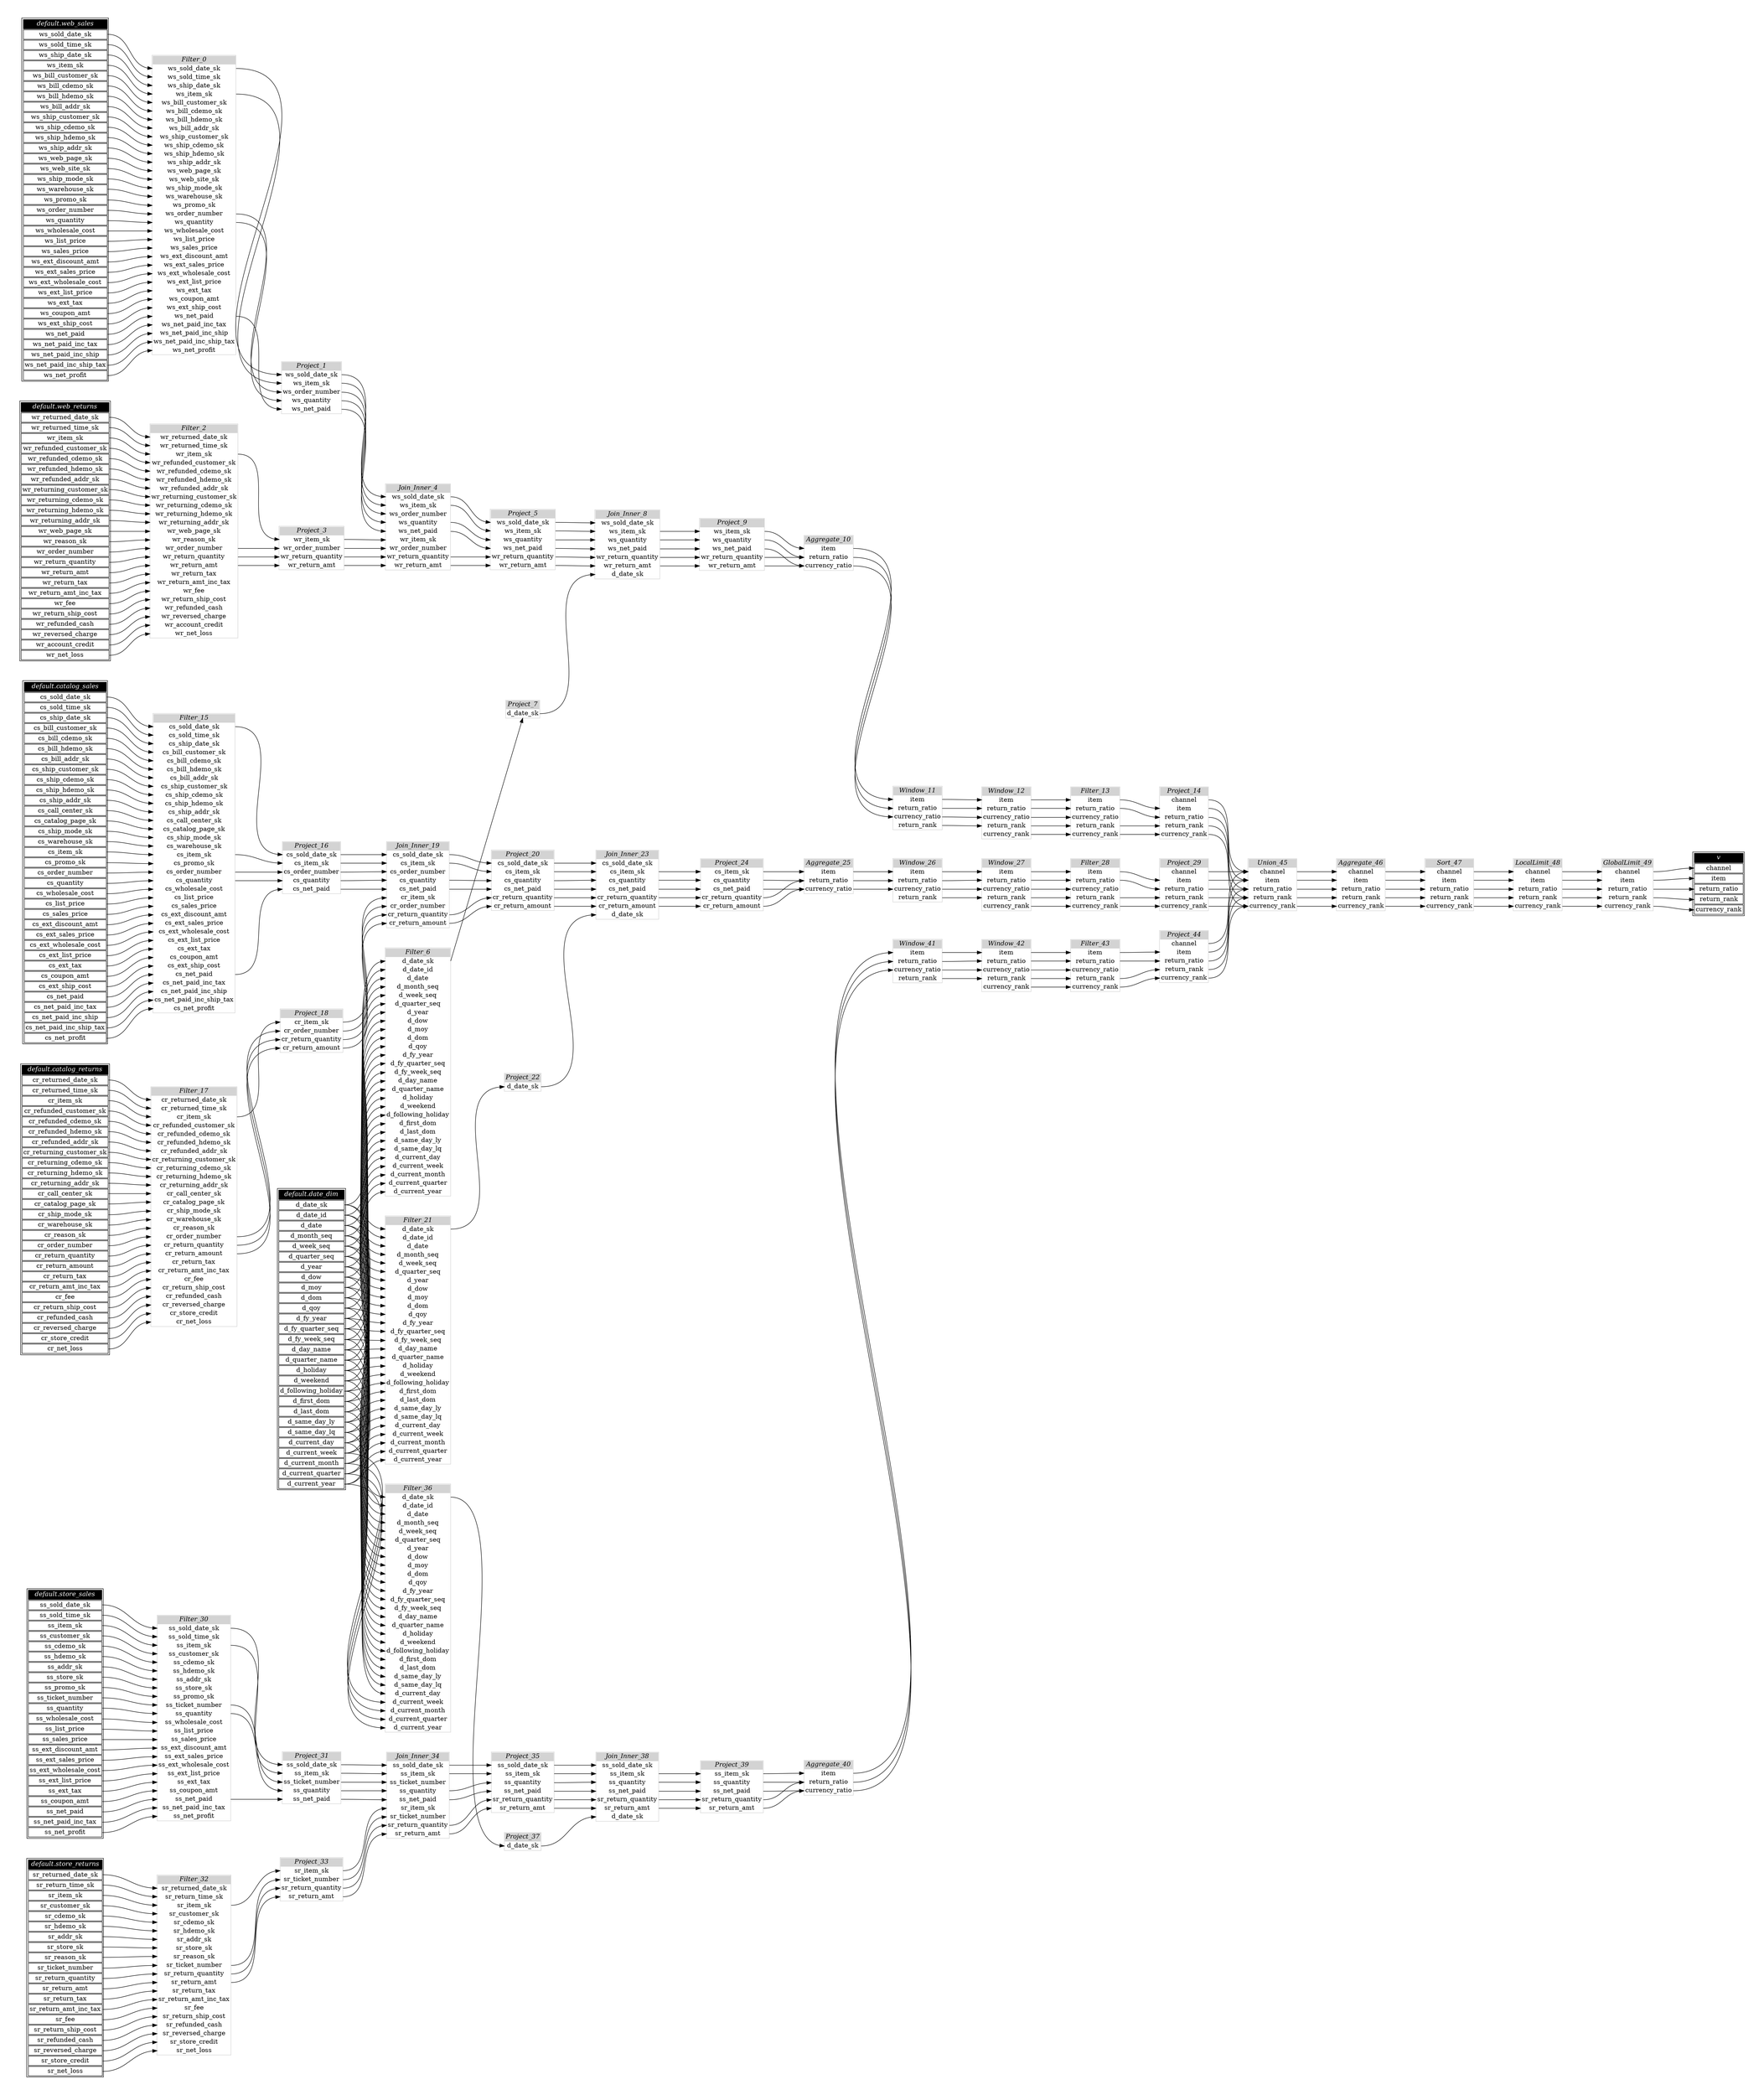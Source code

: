 // Automatically generated by TPCDSFlowTestSuite


digraph {
  graph [pad="0.5" nodesep="0.5" ranksep="1" fontname="Helvetica" rankdir=LR];
  node [shape=plaintext]

  
"Aggregate_10" [label=<
<table color="lightgray" border="1" cellborder="0" cellspacing="0">
  <tr><td bgcolor="lightgray" port="nodeName"><i>Aggregate_10</i></td></tr>
  <tr><td port="0">item</td></tr>
<tr><td port="1">return_ratio</td></tr>
<tr><td port="2">currency_ratio</td></tr>
</table>>];
     

"Aggregate_25" [label=<
<table color="lightgray" border="1" cellborder="0" cellspacing="0">
  <tr><td bgcolor="lightgray" port="nodeName"><i>Aggregate_25</i></td></tr>
  <tr><td port="0">item</td></tr>
<tr><td port="1">return_ratio</td></tr>
<tr><td port="2">currency_ratio</td></tr>
</table>>];
     

"Aggregate_40" [label=<
<table color="lightgray" border="1" cellborder="0" cellspacing="0">
  <tr><td bgcolor="lightgray" port="nodeName"><i>Aggregate_40</i></td></tr>
  <tr><td port="0">item</td></tr>
<tr><td port="1">return_ratio</td></tr>
<tr><td port="2">currency_ratio</td></tr>
</table>>];
     

"Aggregate_46" [label=<
<table color="lightgray" border="1" cellborder="0" cellspacing="0">
  <tr><td bgcolor="lightgray" port="nodeName"><i>Aggregate_46</i></td></tr>
  <tr><td port="0">channel</td></tr>
<tr><td port="1">item</td></tr>
<tr><td port="2">return_ratio</td></tr>
<tr><td port="3">return_rank</td></tr>
<tr><td port="4">currency_rank</td></tr>
</table>>];
     

"Filter_0" [label=<
<table color="lightgray" border="1" cellborder="0" cellspacing="0">
  <tr><td bgcolor="lightgray" port="nodeName"><i>Filter_0</i></td></tr>
  <tr><td port="0">ws_sold_date_sk</td></tr>
<tr><td port="1">ws_sold_time_sk</td></tr>
<tr><td port="2">ws_ship_date_sk</td></tr>
<tr><td port="3">ws_item_sk</td></tr>
<tr><td port="4">ws_bill_customer_sk</td></tr>
<tr><td port="5">ws_bill_cdemo_sk</td></tr>
<tr><td port="6">ws_bill_hdemo_sk</td></tr>
<tr><td port="7">ws_bill_addr_sk</td></tr>
<tr><td port="8">ws_ship_customer_sk</td></tr>
<tr><td port="9">ws_ship_cdemo_sk</td></tr>
<tr><td port="10">ws_ship_hdemo_sk</td></tr>
<tr><td port="11">ws_ship_addr_sk</td></tr>
<tr><td port="12">ws_web_page_sk</td></tr>
<tr><td port="13">ws_web_site_sk</td></tr>
<tr><td port="14">ws_ship_mode_sk</td></tr>
<tr><td port="15">ws_warehouse_sk</td></tr>
<tr><td port="16">ws_promo_sk</td></tr>
<tr><td port="17">ws_order_number</td></tr>
<tr><td port="18">ws_quantity</td></tr>
<tr><td port="19">ws_wholesale_cost</td></tr>
<tr><td port="20">ws_list_price</td></tr>
<tr><td port="21">ws_sales_price</td></tr>
<tr><td port="22">ws_ext_discount_amt</td></tr>
<tr><td port="23">ws_ext_sales_price</td></tr>
<tr><td port="24">ws_ext_wholesale_cost</td></tr>
<tr><td port="25">ws_ext_list_price</td></tr>
<tr><td port="26">ws_ext_tax</td></tr>
<tr><td port="27">ws_coupon_amt</td></tr>
<tr><td port="28">ws_ext_ship_cost</td></tr>
<tr><td port="29">ws_net_paid</td></tr>
<tr><td port="30">ws_net_paid_inc_tax</td></tr>
<tr><td port="31">ws_net_paid_inc_ship</td></tr>
<tr><td port="32">ws_net_paid_inc_ship_tax</td></tr>
<tr><td port="33">ws_net_profit</td></tr>
</table>>];
     

"Filter_13" [label=<
<table color="lightgray" border="1" cellborder="0" cellspacing="0">
  <tr><td bgcolor="lightgray" port="nodeName"><i>Filter_13</i></td></tr>
  <tr><td port="0">item</td></tr>
<tr><td port="1">return_ratio</td></tr>
<tr><td port="2">currency_ratio</td></tr>
<tr><td port="3">return_rank</td></tr>
<tr><td port="4">currency_rank</td></tr>
</table>>];
     

"Filter_15" [label=<
<table color="lightgray" border="1" cellborder="0" cellspacing="0">
  <tr><td bgcolor="lightgray" port="nodeName"><i>Filter_15</i></td></tr>
  <tr><td port="0">cs_sold_date_sk</td></tr>
<tr><td port="1">cs_sold_time_sk</td></tr>
<tr><td port="2">cs_ship_date_sk</td></tr>
<tr><td port="3">cs_bill_customer_sk</td></tr>
<tr><td port="4">cs_bill_cdemo_sk</td></tr>
<tr><td port="5">cs_bill_hdemo_sk</td></tr>
<tr><td port="6">cs_bill_addr_sk</td></tr>
<tr><td port="7">cs_ship_customer_sk</td></tr>
<tr><td port="8">cs_ship_cdemo_sk</td></tr>
<tr><td port="9">cs_ship_hdemo_sk</td></tr>
<tr><td port="10">cs_ship_addr_sk</td></tr>
<tr><td port="11">cs_call_center_sk</td></tr>
<tr><td port="12">cs_catalog_page_sk</td></tr>
<tr><td port="13">cs_ship_mode_sk</td></tr>
<tr><td port="14">cs_warehouse_sk</td></tr>
<tr><td port="15">cs_item_sk</td></tr>
<tr><td port="16">cs_promo_sk</td></tr>
<tr><td port="17">cs_order_number</td></tr>
<tr><td port="18">cs_quantity</td></tr>
<tr><td port="19">cs_wholesale_cost</td></tr>
<tr><td port="20">cs_list_price</td></tr>
<tr><td port="21">cs_sales_price</td></tr>
<tr><td port="22">cs_ext_discount_amt</td></tr>
<tr><td port="23">cs_ext_sales_price</td></tr>
<tr><td port="24">cs_ext_wholesale_cost</td></tr>
<tr><td port="25">cs_ext_list_price</td></tr>
<tr><td port="26">cs_ext_tax</td></tr>
<tr><td port="27">cs_coupon_amt</td></tr>
<tr><td port="28">cs_ext_ship_cost</td></tr>
<tr><td port="29">cs_net_paid</td></tr>
<tr><td port="30">cs_net_paid_inc_tax</td></tr>
<tr><td port="31">cs_net_paid_inc_ship</td></tr>
<tr><td port="32">cs_net_paid_inc_ship_tax</td></tr>
<tr><td port="33">cs_net_profit</td></tr>
</table>>];
     

"Filter_17" [label=<
<table color="lightgray" border="1" cellborder="0" cellspacing="0">
  <tr><td bgcolor="lightgray" port="nodeName"><i>Filter_17</i></td></tr>
  <tr><td port="0">cr_returned_date_sk</td></tr>
<tr><td port="1">cr_returned_time_sk</td></tr>
<tr><td port="2">cr_item_sk</td></tr>
<tr><td port="3">cr_refunded_customer_sk</td></tr>
<tr><td port="4">cr_refunded_cdemo_sk</td></tr>
<tr><td port="5">cr_refunded_hdemo_sk</td></tr>
<tr><td port="6">cr_refunded_addr_sk</td></tr>
<tr><td port="7">cr_returning_customer_sk</td></tr>
<tr><td port="8">cr_returning_cdemo_sk</td></tr>
<tr><td port="9">cr_returning_hdemo_sk</td></tr>
<tr><td port="10">cr_returning_addr_sk</td></tr>
<tr><td port="11">cr_call_center_sk</td></tr>
<tr><td port="12">cr_catalog_page_sk</td></tr>
<tr><td port="13">cr_ship_mode_sk</td></tr>
<tr><td port="14">cr_warehouse_sk</td></tr>
<tr><td port="15">cr_reason_sk</td></tr>
<tr><td port="16">cr_order_number</td></tr>
<tr><td port="17">cr_return_quantity</td></tr>
<tr><td port="18">cr_return_amount</td></tr>
<tr><td port="19">cr_return_tax</td></tr>
<tr><td port="20">cr_return_amt_inc_tax</td></tr>
<tr><td port="21">cr_fee</td></tr>
<tr><td port="22">cr_return_ship_cost</td></tr>
<tr><td port="23">cr_refunded_cash</td></tr>
<tr><td port="24">cr_reversed_charge</td></tr>
<tr><td port="25">cr_store_credit</td></tr>
<tr><td port="26">cr_net_loss</td></tr>
</table>>];
     

"Filter_2" [label=<
<table color="lightgray" border="1" cellborder="0" cellspacing="0">
  <tr><td bgcolor="lightgray" port="nodeName"><i>Filter_2</i></td></tr>
  <tr><td port="0">wr_returned_date_sk</td></tr>
<tr><td port="1">wr_returned_time_sk</td></tr>
<tr><td port="2">wr_item_sk</td></tr>
<tr><td port="3">wr_refunded_customer_sk</td></tr>
<tr><td port="4">wr_refunded_cdemo_sk</td></tr>
<tr><td port="5">wr_refunded_hdemo_sk</td></tr>
<tr><td port="6">wr_refunded_addr_sk</td></tr>
<tr><td port="7">wr_returning_customer_sk</td></tr>
<tr><td port="8">wr_returning_cdemo_sk</td></tr>
<tr><td port="9">wr_returning_hdemo_sk</td></tr>
<tr><td port="10">wr_returning_addr_sk</td></tr>
<tr><td port="11">wr_web_page_sk</td></tr>
<tr><td port="12">wr_reason_sk</td></tr>
<tr><td port="13">wr_order_number</td></tr>
<tr><td port="14">wr_return_quantity</td></tr>
<tr><td port="15">wr_return_amt</td></tr>
<tr><td port="16">wr_return_tax</td></tr>
<tr><td port="17">wr_return_amt_inc_tax</td></tr>
<tr><td port="18">wr_fee</td></tr>
<tr><td port="19">wr_return_ship_cost</td></tr>
<tr><td port="20">wr_refunded_cash</td></tr>
<tr><td port="21">wr_reversed_charge</td></tr>
<tr><td port="22">wr_account_credit</td></tr>
<tr><td port="23">wr_net_loss</td></tr>
</table>>];
     

"Filter_21" [label=<
<table color="lightgray" border="1" cellborder="0" cellspacing="0">
  <tr><td bgcolor="lightgray" port="nodeName"><i>Filter_21</i></td></tr>
  <tr><td port="0">d_date_sk</td></tr>
<tr><td port="1">d_date_id</td></tr>
<tr><td port="2">d_date</td></tr>
<tr><td port="3">d_month_seq</td></tr>
<tr><td port="4">d_week_seq</td></tr>
<tr><td port="5">d_quarter_seq</td></tr>
<tr><td port="6">d_year</td></tr>
<tr><td port="7">d_dow</td></tr>
<tr><td port="8">d_moy</td></tr>
<tr><td port="9">d_dom</td></tr>
<tr><td port="10">d_qoy</td></tr>
<tr><td port="11">d_fy_year</td></tr>
<tr><td port="12">d_fy_quarter_seq</td></tr>
<tr><td port="13">d_fy_week_seq</td></tr>
<tr><td port="14">d_day_name</td></tr>
<tr><td port="15">d_quarter_name</td></tr>
<tr><td port="16">d_holiday</td></tr>
<tr><td port="17">d_weekend</td></tr>
<tr><td port="18">d_following_holiday</td></tr>
<tr><td port="19">d_first_dom</td></tr>
<tr><td port="20">d_last_dom</td></tr>
<tr><td port="21">d_same_day_ly</td></tr>
<tr><td port="22">d_same_day_lq</td></tr>
<tr><td port="23">d_current_day</td></tr>
<tr><td port="24">d_current_week</td></tr>
<tr><td port="25">d_current_month</td></tr>
<tr><td port="26">d_current_quarter</td></tr>
<tr><td port="27">d_current_year</td></tr>
</table>>];
     

"Filter_28" [label=<
<table color="lightgray" border="1" cellborder="0" cellspacing="0">
  <tr><td bgcolor="lightgray" port="nodeName"><i>Filter_28</i></td></tr>
  <tr><td port="0">item</td></tr>
<tr><td port="1">return_ratio</td></tr>
<tr><td port="2">currency_ratio</td></tr>
<tr><td port="3">return_rank</td></tr>
<tr><td port="4">currency_rank</td></tr>
</table>>];
     

"Filter_30" [label=<
<table color="lightgray" border="1" cellborder="0" cellspacing="0">
  <tr><td bgcolor="lightgray" port="nodeName"><i>Filter_30</i></td></tr>
  <tr><td port="0">ss_sold_date_sk</td></tr>
<tr><td port="1">ss_sold_time_sk</td></tr>
<tr><td port="2">ss_item_sk</td></tr>
<tr><td port="3">ss_customer_sk</td></tr>
<tr><td port="4">ss_cdemo_sk</td></tr>
<tr><td port="5">ss_hdemo_sk</td></tr>
<tr><td port="6">ss_addr_sk</td></tr>
<tr><td port="7">ss_store_sk</td></tr>
<tr><td port="8">ss_promo_sk</td></tr>
<tr><td port="9">ss_ticket_number</td></tr>
<tr><td port="10">ss_quantity</td></tr>
<tr><td port="11">ss_wholesale_cost</td></tr>
<tr><td port="12">ss_list_price</td></tr>
<tr><td port="13">ss_sales_price</td></tr>
<tr><td port="14">ss_ext_discount_amt</td></tr>
<tr><td port="15">ss_ext_sales_price</td></tr>
<tr><td port="16">ss_ext_wholesale_cost</td></tr>
<tr><td port="17">ss_ext_list_price</td></tr>
<tr><td port="18">ss_ext_tax</td></tr>
<tr><td port="19">ss_coupon_amt</td></tr>
<tr><td port="20">ss_net_paid</td></tr>
<tr><td port="21">ss_net_paid_inc_tax</td></tr>
<tr><td port="22">ss_net_profit</td></tr>
</table>>];
     

"Filter_32" [label=<
<table color="lightgray" border="1" cellborder="0" cellspacing="0">
  <tr><td bgcolor="lightgray" port="nodeName"><i>Filter_32</i></td></tr>
  <tr><td port="0">sr_returned_date_sk</td></tr>
<tr><td port="1">sr_return_time_sk</td></tr>
<tr><td port="2">sr_item_sk</td></tr>
<tr><td port="3">sr_customer_sk</td></tr>
<tr><td port="4">sr_cdemo_sk</td></tr>
<tr><td port="5">sr_hdemo_sk</td></tr>
<tr><td port="6">sr_addr_sk</td></tr>
<tr><td port="7">sr_store_sk</td></tr>
<tr><td port="8">sr_reason_sk</td></tr>
<tr><td port="9">sr_ticket_number</td></tr>
<tr><td port="10">sr_return_quantity</td></tr>
<tr><td port="11">sr_return_amt</td></tr>
<tr><td port="12">sr_return_tax</td></tr>
<tr><td port="13">sr_return_amt_inc_tax</td></tr>
<tr><td port="14">sr_fee</td></tr>
<tr><td port="15">sr_return_ship_cost</td></tr>
<tr><td port="16">sr_refunded_cash</td></tr>
<tr><td port="17">sr_reversed_charge</td></tr>
<tr><td port="18">sr_store_credit</td></tr>
<tr><td port="19">sr_net_loss</td></tr>
</table>>];
     

"Filter_36" [label=<
<table color="lightgray" border="1" cellborder="0" cellspacing="0">
  <tr><td bgcolor="lightgray" port="nodeName"><i>Filter_36</i></td></tr>
  <tr><td port="0">d_date_sk</td></tr>
<tr><td port="1">d_date_id</td></tr>
<tr><td port="2">d_date</td></tr>
<tr><td port="3">d_month_seq</td></tr>
<tr><td port="4">d_week_seq</td></tr>
<tr><td port="5">d_quarter_seq</td></tr>
<tr><td port="6">d_year</td></tr>
<tr><td port="7">d_dow</td></tr>
<tr><td port="8">d_moy</td></tr>
<tr><td port="9">d_dom</td></tr>
<tr><td port="10">d_qoy</td></tr>
<tr><td port="11">d_fy_year</td></tr>
<tr><td port="12">d_fy_quarter_seq</td></tr>
<tr><td port="13">d_fy_week_seq</td></tr>
<tr><td port="14">d_day_name</td></tr>
<tr><td port="15">d_quarter_name</td></tr>
<tr><td port="16">d_holiday</td></tr>
<tr><td port="17">d_weekend</td></tr>
<tr><td port="18">d_following_holiday</td></tr>
<tr><td port="19">d_first_dom</td></tr>
<tr><td port="20">d_last_dom</td></tr>
<tr><td port="21">d_same_day_ly</td></tr>
<tr><td port="22">d_same_day_lq</td></tr>
<tr><td port="23">d_current_day</td></tr>
<tr><td port="24">d_current_week</td></tr>
<tr><td port="25">d_current_month</td></tr>
<tr><td port="26">d_current_quarter</td></tr>
<tr><td port="27">d_current_year</td></tr>
</table>>];
     

"Filter_43" [label=<
<table color="lightgray" border="1" cellborder="0" cellspacing="0">
  <tr><td bgcolor="lightgray" port="nodeName"><i>Filter_43</i></td></tr>
  <tr><td port="0">item</td></tr>
<tr><td port="1">return_ratio</td></tr>
<tr><td port="2">currency_ratio</td></tr>
<tr><td port="3">return_rank</td></tr>
<tr><td port="4">currency_rank</td></tr>
</table>>];
     

"Filter_6" [label=<
<table color="lightgray" border="1" cellborder="0" cellspacing="0">
  <tr><td bgcolor="lightgray" port="nodeName"><i>Filter_6</i></td></tr>
  <tr><td port="0">d_date_sk</td></tr>
<tr><td port="1">d_date_id</td></tr>
<tr><td port="2">d_date</td></tr>
<tr><td port="3">d_month_seq</td></tr>
<tr><td port="4">d_week_seq</td></tr>
<tr><td port="5">d_quarter_seq</td></tr>
<tr><td port="6">d_year</td></tr>
<tr><td port="7">d_dow</td></tr>
<tr><td port="8">d_moy</td></tr>
<tr><td port="9">d_dom</td></tr>
<tr><td port="10">d_qoy</td></tr>
<tr><td port="11">d_fy_year</td></tr>
<tr><td port="12">d_fy_quarter_seq</td></tr>
<tr><td port="13">d_fy_week_seq</td></tr>
<tr><td port="14">d_day_name</td></tr>
<tr><td port="15">d_quarter_name</td></tr>
<tr><td port="16">d_holiday</td></tr>
<tr><td port="17">d_weekend</td></tr>
<tr><td port="18">d_following_holiday</td></tr>
<tr><td port="19">d_first_dom</td></tr>
<tr><td port="20">d_last_dom</td></tr>
<tr><td port="21">d_same_day_ly</td></tr>
<tr><td port="22">d_same_day_lq</td></tr>
<tr><td port="23">d_current_day</td></tr>
<tr><td port="24">d_current_week</td></tr>
<tr><td port="25">d_current_month</td></tr>
<tr><td port="26">d_current_quarter</td></tr>
<tr><td port="27">d_current_year</td></tr>
</table>>];
     

"GlobalLimit_49" [label=<
<table color="lightgray" border="1" cellborder="0" cellspacing="0">
  <tr><td bgcolor="lightgray" port="nodeName"><i>GlobalLimit_49</i></td></tr>
  <tr><td port="0">channel</td></tr>
<tr><td port="1">item</td></tr>
<tr><td port="2">return_ratio</td></tr>
<tr><td port="3">return_rank</td></tr>
<tr><td port="4">currency_rank</td></tr>
</table>>];
     

"Join_Inner_19" [label=<
<table color="lightgray" border="1" cellborder="0" cellspacing="0">
  <tr><td bgcolor="lightgray" port="nodeName"><i>Join_Inner_19</i></td></tr>
  <tr><td port="0">cs_sold_date_sk</td></tr>
<tr><td port="1">cs_item_sk</td></tr>
<tr><td port="2">cs_order_number</td></tr>
<tr><td port="3">cs_quantity</td></tr>
<tr><td port="4">cs_net_paid</td></tr>
<tr><td port="5">cr_item_sk</td></tr>
<tr><td port="6">cr_order_number</td></tr>
<tr><td port="7">cr_return_quantity</td></tr>
<tr><td port="8">cr_return_amount</td></tr>
</table>>];
     

"Join_Inner_23" [label=<
<table color="lightgray" border="1" cellborder="0" cellspacing="0">
  <tr><td bgcolor="lightgray" port="nodeName"><i>Join_Inner_23</i></td></tr>
  <tr><td port="0">cs_sold_date_sk</td></tr>
<tr><td port="1">cs_item_sk</td></tr>
<tr><td port="2">cs_quantity</td></tr>
<tr><td port="3">cs_net_paid</td></tr>
<tr><td port="4">cr_return_quantity</td></tr>
<tr><td port="5">cr_return_amount</td></tr>
<tr><td port="6">d_date_sk</td></tr>
</table>>];
     

"Join_Inner_34" [label=<
<table color="lightgray" border="1" cellborder="0" cellspacing="0">
  <tr><td bgcolor="lightgray" port="nodeName"><i>Join_Inner_34</i></td></tr>
  <tr><td port="0">ss_sold_date_sk</td></tr>
<tr><td port="1">ss_item_sk</td></tr>
<tr><td port="2">ss_ticket_number</td></tr>
<tr><td port="3">ss_quantity</td></tr>
<tr><td port="4">ss_net_paid</td></tr>
<tr><td port="5">sr_item_sk</td></tr>
<tr><td port="6">sr_ticket_number</td></tr>
<tr><td port="7">sr_return_quantity</td></tr>
<tr><td port="8">sr_return_amt</td></tr>
</table>>];
     

"Join_Inner_38" [label=<
<table color="lightgray" border="1" cellborder="0" cellspacing="0">
  <tr><td bgcolor="lightgray" port="nodeName"><i>Join_Inner_38</i></td></tr>
  <tr><td port="0">ss_sold_date_sk</td></tr>
<tr><td port="1">ss_item_sk</td></tr>
<tr><td port="2">ss_quantity</td></tr>
<tr><td port="3">ss_net_paid</td></tr>
<tr><td port="4">sr_return_quantity</td></tr>
<tr><td port="5">sr_return_amt</td></tr>
<tr><td port="6">d_date_sk</td></tr>
</table>>];
     

"Join_Inner_4" [label=<
<table color="lightgray" border="1" cellborder="0" cellspacing="0">
  <tr><td bgcolor="lightgray" port="nodeName"><i>Join_Inner_4</i></td></tr>
  <tr><td port="0">ws_sold_date_sk</td></tr>
<tr><td port="1">ws_item_sk</td></tr>
<tr><td port="2">ws_order_number</td></tr>
<tr><td port="3">ws_quantity</td></tr>
<tr><td port="4">ws_net_paid</td></tr>
<tr><td port="5">wr_item_sk</td></tr>
<tr><td port="6">wr_order_number</td></tr>
<tr><td port="7">wr_return_quantity</td></tr>
<tr><td port="8">wr_return_amt</td></tr>
</table>>];
     

"Join_Inner_8" [label=<
<table color="lightgray" border="1" cellborder="0" cellspacing="0">
  <tr><td bgcolor="lightgray" port="nodeName"><i>Join_Inner_8</i></td></tr>
  <tr><td port="0">ws_sold_date_sk</td></tr>
<tr><td port="1">ws_item_sk</td></tr>
<tr><td port="2">ws_quantity</td></tr>
<tr><td port="3">ws_net_paid</td></tr>
<tr><td port="4">wr_return_quantity</td></tr>
<tr><td port="5">wr_return_amt</td></tr>
<tr><td port="6">d_date_sk</td></tr>
</table>>];
     

"LocalLimit_48" [label=<
<table color="lightgray" border="1" cellborder="0" cellspacing="0">
  <tr><td bgcolor="lightgray" port="nodeName"><i>LocalLimit_48</i></td></tr>
  <tr><td port="0">channel</td></tr>
<tr><td port="1">item</td></tr>
<tr><td port="2">return_ratio</td></tr>
<tr><td port="3">return_rank</td></tr>
<tr><td port="4">currency_rank</td></tr>
</table>>];
     

"Project_1" [label=<
<table color="lightgray" border="1" cellborder="0" cellspacing="0">
  <tr><td bgcolor="lightgray" port="nodeName"><i>Project_1</i></td></tr>
  <tr><td port="0">ws_sold_date_sk</td></tr>
<tr><td port="1">ws_item_sk</td></tr>
<tr><td port="2">ws_order_number</td></tr>
<tr><td port="3">ws_quantity</td></tr>
<tr><td port="4">ws_net_paid</td></tr>
</table>>];
     

"Project_14" [label=<
<table color="lightgray" border="1" cellborder="0" cellspacing="0">
  <tr><td bgcolor="lightgray" port="nodeName"><i>Project_14</i></td></tr>
  <tr><td port="0">channel</td></tr>
<tr><td port="1">item</td></tr>
<tr><td port="2">return_ratio</td></tr>
<tr><td port="3">return_rank</td></tr>
<tr><td port="4">currency_rank</td></tr>
</table>>];
     

"Project_16" [label=<
<table color="lightgray" border="1" cellborder="0" cellspacing="0">
  <tr><td bgcolor="lightgray" port="nodeName"><i>Project_16</i></td></tr>
  <tr><td port="0">cs_sold_date_sk</td></tr>
<tr><td port="1">cs_item_sk</td></tr>
<tr><td port="2">cs_order_number</td></tr>
<tr><td port="3">cs_quantity</td></tr>
<tr><td port="4">cs_net_paid</td></tr>
</table>>];
     

"Project_18" [label=<
<table color="lightgray" border="1" cellborder="0" cellspacing="0">
  <tr><td bgcolor="lightgray" port="nodeName"><i>Project_18</i></td></tr>
  <tr><td port="0">cr_item_sk</td></tr>
<tr><td port="1">cr_order_number</td></tr>
<tr><td port="2">cr_return_quantity</td></tr>
<tr><td port="3">cr_return_amount</td></tr>
</table>>];
     

"Project_20" [label=<
<table color="lightgray" border="1" cellborder="0" cellspacing="0">
  <tr><td bgcolor="lightgray" port="nodeName"><i>Project_20</i></td></tr>
  <tr><td port="0">cs_sold_date_sk</td></tr>
<tr><td port="1">cs_item_sk</td></tr>
<tr><td port="2">cs_quantity</td></tr>
<tr><td port="3">cs_net_paid</td></tr>
<tr><td port="4">cr_return_quantity</td></tr>
<tr><td port="5">cr_return_amount</td></tr>
</table>>];
     

"Project_22" [label=<
<table color="lightgray" border="1" cellborder="0" cellspacing="0">
  <tr><td bgcolor="lightgray" port="nodeName"><i>Project_22</i></td></tr>
  <tr><td port="0">d_date_sk</td></tr>
</table>>];
     

"Project_24" [label=<
<table color="lightgray" border="1" cellborder="0" cellspacing="0">
  <tr><td bgcolor="lightgray" port="nodeName"><i>Project_24</i></td></tr>
  <tr><td port="0">cs_item_sk</td></tr>
<tr><td port="1">cs_quantity</td></tr>
<tr><td port="2">cs_net_paid</td></tr>
<tr><td port="3">cr_return_quantity</td></tr>
<tr><td port="4">cr_return_amount</td></tr>
</table>>];
     

"Project_29" [label=<
<table color="lightgray" border="1" cellborder="0" cellspacing="0">
  <tr><td bgcolor="lightgray" port="nodeName"><i>Project_29</i></td></tr>
  <tr><td port="0">channel</td></tr>
<tr><td port="1">item</td></tr>
<tr><td port="2">return_ratio</td></tr>
<tr><td port="3">return_rank</td></tr>
<tr><td port="4">currency_rank</td></tr>
</table>>];
     

"Project_3" [label=<
<table color="lightgray" border="1" cellborder="0" cellspacing="0">
  <tr><td bgcolor="lightgray" port="nodeName"><i>Project_3</i></td></tr>
  <tr><td port="0">wr_item_sk</td></tr>
<tr><td port="1">wr_order_number</td></tr>
<tr><td port="2">wr_return_quantity</td></tr>
<tr><td port="3">wr_return_amt</td></tr>
</table>>];
     

"Project_31" [label=<
<table color="lightgray" border="1" cellborder="0" cellspacing="0">
  <tr><td bgcolor="lightgray" port="nodeName"><i>Project_31</i></td></tr>
  <tr><td port="0">ss_sold_date_sk</td></tr>
<tr><td port="1">ss_item_sk</td></tr>
<tr><td port="2">ss_ticket_number</td></tr>
<tr><td port="3">ss_quantity</td></tr>
<tr><td port="4">ss_net_paid</td></tr>
</table>>];
     

"Project_33" [label=<
<table color="lightgray" border="1" cellborder="0" cellspacing="0">
  <tr><td bgcolor="lightgray" port="nodeName"><i>Project_33</i></td></tr>
  <tr><td port="0">sr_item_sk</td></tr>
<tr><td port="1">sr_ticket_number</td></tr>
<tr><td port="2">sr_return_quantity</td></tr>
<tr><td port="3">sr_return_amt</td></tr>
</table>>];
     

"Project_35" [label=<
<table color="lightgray" border="1" cellborder="0" cellspacing="0">
  <tr><td bgcolor="lightgray" port="nodeName"><i>Project_35</i></td></tr>
  <tr><td port="0">ss_sold_date_sk</td></tr>
<tr><td port="1">ss_item_sk</td></tr>
<tr><td port="2">ss_quantity</td></tr>
<tr><td port="3">ss_net_paid</td></tr>
<tr><td port="4">sr_return_quantity</td></tr>
<tr><td port="5">sr_return_amt</td></tr>
</table>>];
     

"Project_37" [label=<
<table color="lightgray" border="1" cellborder="0" cellspacing="0">
  <tr><td bgcolor="lightgray" port="nodeName"><i>Project_37</i></td></tr>
  <tr><td port="0">d_date_sk</td></tr>
</table>>];
     

"Project_39" [label=<
<table color="lightgray" border="1" cellborder="0" cellspacing="0">
  <tr><td bgcolor="lightgray" port="nodeName"><i>Project_39</i></td></tr>
  <tr><td port="0">ss_item_sk</td></tr>
<tr><td port="1">ss_quantity</td></tr>
<tr><td port="2">ss_net_paid</td></tr>
<tr><td port="3">sr_return_quantity</td></tr>
<tr><td port="4">sr_return_amt</td></tr>
</table>>];
     

"Project_44" [label=<
<table color="lightgray" border="1" cellborder="0" cellspacing="0">
  <tr><td bgcolor="lightgray" port="nodeName"><i>Project_44</i></td></tr>
  <tr><td port="0">channel</td></tr>
<tr><td port="1">item</td></tr>
<tr><td port="2">return_ratio</td></tr>
<tr><td port="3">return_rank</td></tr>
<tr><td port="4">currency_rank</td></tr>
</table>>];
     

"Project_5" [label=<
<table color="lightgray" border="1" cellborder="0" cellspacing="0">
  <tr><td bgcolor="lightgray" port="nodeName"><i>Project_5</i></td></tr>
  <tr><td port="0">ws_sold_date_sk</td></tr>
<tr><td port="1">ws_item_sk</td></tr>
<tr><td port="2">ws_quantity</td></tr>
<tr><td port="3">ws_net_paid</td></tr>
<tr><td port="4">wr_return_quantity</td></tr>
<tr><td port="5">wr_return_amt</td></tr>
</table>>];
     

"Project_7" [label=<
<table color="lightgray" border="1" cellborder="0" cellspacing="0">
  <tr><td bgcolor="lightgray" port="nodeName"><i>Project_7</i></td></tr>
  <tr><td port="0">d_date_sk</td></tr>
</table>>];
     

"Project_9" [label=<
<table color="lightgray" border="1" cellborder="0" cellspacing="0">
  <tr><td bgcolor="lightgray" port="nodeName"><i>Project_9</i></td></tr>
  <tr><td port="0">ws_item_sk</td></tr>
<tr><td port="1">ws_quantity</td></tr>
<tr><td port="2">ws_net_paid</td></tr>
<tr><td port="3">wr_return_quantity</td></tr>
<tr><td port="4">wr_return_amt</td></tr>
</table>>];
     

"Sort_47" [label=<
<table color="lightgray" border="1" cellborder="0" cellspacing="0">
  <tr><td bgcolor="lightgray" port="nodeName"><i>Sort_47</i></td></tr>
  <tr><td port="0">channel</td></tr>
<tr><td port="1">item</td></tr>
<tr><td port="2">return_ratio</td></tr>
<tr><td port="3">return_rank</td></tr>
<tr><td port="4">currency_rank</td></tr>
</table>>];
     

"Union_45" [label=<
<table color="lightgray" border="1" cellborder="0" cellspacing="0">
  <tr><td bgcolor="lightgray" port="nodeName"><i>Union_45</i></td></tr>
  <tr><td port="0">channel</td></tr>
<tr><td port="1">item</td></tr>
<tr><td port="2">return_ratio</td></tr>
<tr><td port="3">return_rank</td></tr>
<tr><td port="4">currency_rank</td></tr>
</table>>];
     

"Window_11" [label=<
<table color="lightgray" border="1" cellborder="0" cellspacing="0">
  <tr><td bgcolor="lightgray" port="nodeName"><i>Window_11</i></td></tr>
  <tr><td port="0">item</td></tr>
<tr><td port="1">return_ratio</td></tr>
<tr><td port="2">currency_ratio</td></tr>
<tr><td port="3">return_rank</td></tr>
</table>>];
     

"Window_12" [label=<
<table color="lightgray" border="1" cellborder="0" cellspacing="0">
  <tr><td bgcolor="lightgray" port="nodeName"><i>Window_12</i></td></tr>
  <tr><td port="0">item</td></tr>
<tr><td port="1">return_ratio</td></tr>
<tr><td port="2">currency_ratio</td></tr>
<tr><td port="3">return_rank</td></tr>
<tr><td port="4">currency_rank</td></tr>
</table>>];
     

"Window_26" [label=<
<table color="lightgray" border="1" cellborder="0" cellspacing="0">
  <tr><td bgcolor="lightgray" port="nodeName"><i>Window_26</i></td></tr>
  <tr><td port="0">item</td></tr>
<tr><td port="1">return_ratio</td></tr>
<tr><td port="2">currency_ratio</td></tr>
<tr><td port="3">return_rank</td></tr>
</table>>];
     

"Window_27" [label=<
<table color="lightgray" border="1" cellborder="0" cellspacing="0">
  <tr><td bgcolor="lightgray" port="nodeName"><i>Window_27</i></td></tr>
  <tr><td port="0">item</td></tr>
<tr><td port="1">return_ratio</td></tr>
<tr><td port="2">currency_ratio</td></tr>
<tr><td port="3">return_rank</td></tr>
<tr><td port="4">currency_rank</td></tr>
</table>>];
     

"Window_41" [label=<
<table color="lightgray" border="1" cellborder="0" cellspacing="0">
  <tr><td bgcolor="lightgray" port="nodeName"><i>Window_41</i></td></tr>
  <tr><td port="0">item</td></tr>
<tr><td port="1">return_ratio</td></tr>
<tr><td port="2">currency_ratio</td></tr>
<tr><td port="3">return_rank</td></tr>
</table>>];
     

"Window_42" [label=<
<table color="lightgray" border="1" cellborder="0" cellspacing="0">
  <tr><td bgcolor="lightgray" port="nodeName"><i>Window_42</i></td></tr>
  <tr><td port="0">item</td></tr>
<tr><td port="1">return_ratio</td></tr>
<tr><td port="2">currency_ratio</td></tr>
<tr><td port="3">return_rank</td></tr>
<tr><td port="4">currency_rank</td></tr>
</table>>];
     

"default.catalog_returns" [color="black" label=<
<table>
  <tr><td bgcolor="black" port="nodeName"><i><font color="white">default.catalog_returns</font></i></td></tr>
  <tr><td port="0">cr_returned_date_sk</td></tr>
<tr><td port="1">cr_returned_time_sk</td></tr>
<tr><td port="2">cr_item_sk</td></tr>
<tr><td port="3">cr_refunded_customer_sk</td></tr>
<tr><td port="4">cr_refunded_cdemo_sk</td></tr>
<tr><td port="5">cr_refunded_hdemo_sk</td></tr>
<tr><td port="6">cr_refunded_addr_sk</td></tr>
<tr><td port="7">cr_returning_customer_sk</td></tr>
<tr><td port="8">cr_returning_cdemo_sk</td></tr>
<tr><td port="9">cr_returning_hdemo_sk</td></tr>
<tr><td port="10">cr_returning_addr_sk</td></tr>
<tr><td port="11">cr_call_center_sk</td></tr>
<tr><td port="12">cr_catalog_page_sk</td></tr>
<tr><td port="13">cr_ship_mode_sk</td></tr>
<tr><td port="14">cr_warehouse_sk</td></tr>
<tr><td port="15">cr_reason_sk</td></tr>
<tr><td port="16">cr_order_number</td></tr>
<tr><td port="17">cr_return_quantity</td></tr>
<tr><td port="18">cr_return_amount</td></tr>
<tr><td port="19">cr_return_tax</td></tr>
<tr><td port="20">cr_return_amt_inc_tax</td></tr>
<tr><td port="21">cr_fee</td></tr>
<tr><td port="22">cr_return_ship_cost</td></tr>
<tr><td port="23">cr_refunded_cash</td></tr>
<tr><td port="24">cr_reversed_charge</td></tr>
<tr><td port="25">cr_store_credit</td></tr>
<tr><td port="26">cr_net_loss</td></tr>
</table>>];
     

"default.catalog_sales" [color="black" label=<
<table>
  <tr><td bgcolor="black" port="nodeName"><i><font color="white">default.catalog_sales</font></i></td></tr>
  <tr><td port="0">cs_sold_date_sk</td></tr>
<tr><td port="1">cs_sold_time_sk</td></tr>
<tr><td port="2">cs_ship_date_sk</td></tr>
<tr><td port="3">cs_bill_customer_sk</td></tr>
<tr><td port="4">cs_bill_cdemo_sk</td></tr>
<tr><td port="5">cs_bill_hdemo_sk</td></tr>
<tr><td port="6">cs_bill_addr_sk</td></tr>
<tr><td port="7">cs_ship_customer_sk</td></tr>
<tr><td port="8">cs_ship_cdemo_sk</td></tr>
<tr><td port="9">cs_ship_hdemo_sk</td></tr>
<tr><td port="10">cs_ship_addr_sk</td></tr>
<tr><td port="11">cs_call_center_sk</td></tr>
<tr><td port="12">cs_catalog_page_sk</td></tr>
<tr><td port="13">cs_ship_mode_sk</td></tr>
<tr><td port="14">cs_warehouse_sk</td></tr>
<tr><td port="15">cs_item_sk</td></tr>
<tr><td port="16">cs_promo_sk</td></tr>
<tr><td port="17">cs_order_number</td></tr>
<tr><td port="18">cs_quantity</td></tr>
<tr><td port="19">cs_wholesale_cost</td></tr>
<tr><td port="20">cs_list_price</td></tr>
<tr><td port="21">cs_sales_price</td></tr>
<tr><td port="22">cs_ext_discount_amt</td></tr>
<tr><td port="23">cs_ext_sales_price</td></tr>
<tr><td port="24">cs_ext_wholesale_cost</td></tr>
<tr><td port="25">cs_ext_list_price</td></tr>
<tr><td port="26">cs_ext_tax</td></tr>
<tr><td port="27">cs_coupon_amt</td></tr>
<tr><td port="28">cs_ext_ship_cost</td></tr>
<tr><td port="29">cs_net_paid</td></tr>
<tr><td port="30">cs_net_paid_inc_tax</td></tr>
<tr><td port="31">cs_net_paid_inc_ship</td></tr>
<tr><td port="32">cs_net_paid_inc_ship_tax</td></tr>
<tr><td port="33">cs_net_profit</td></tr>
</table>>];
     

"default.date_dim" [color="black" label=<
<table>
  <tr><td bgcolor="black" port="nodeName"><i><font color="white">default.date_dim</font></i></td></tr>
  <tr><td port="0">d_date_sk</td></tr>
<tr><td port="1">d_date_id</td></tr>
<tr><td port="2">d_date</td></tr>
<tr><td port="3">d_month_seq</td></tr>
<tr><td port="4">d_week_seq</td></tr>
<tr><td port="5">d_quarter_seq</td></tr>
<tr><td port="6">d_year</td></tr>
<tr><td port="7">d_dow</td></tr>
<tr><td port="8">d_moy</td></tr>
<tr><td port="9">d_dom</td></tr>
<tr><td port="10">d_qoy</td></tr>
<tr><td port="11">d_fy_year</td></tr>
<tr><td port="12">d_fy_quarter_seq</td></tr>
<tr><td port="13">d_fy_week_seq</td></tr>
<tr><td port="14">d_day_name</td></tr>
<tr><td port="15">d_quarter_name</td></tr>
<tr><td port="16">d_holiday</td></tr>
<tr><td port="17">d_weekend</td></tr>
<tr><td port="18">d_following_holiday</td></tr>
<tr><td port="19">d_first_dom</td></tr>
<tr><td port="20">d_last_dom</td></tr>
<tr><td port="21">d_same_day_ly</td></tr>
<tr><td port="22">d_same_day_lq</td></tr>
<tr><td port="23">d_current_day</td></tr>
<tr><td port="24">d_current_week</td></tr>
<tr><td port="25">d_current_month</td></tr>
<tr><td port="26">d_current_quarter</td></tr>
<tr><td port="27">d_current_year</td></tr>
</table>>];
     

"default.store_returns" [color="black" label=<
<table>
  <tr><td bgcolor="black" port="nodeName"><i><font color="white">default.store_returns</font></i></td></tr>
  <tr><td port="0">sr_returned_date_sk</td></tr>
<tr><td port="1">sr_return_time_sk</td></tr>
<tr><td port="2">sr_item_sk</td></tr>
<tr><td port="3">sr_customer_sk</td></tr>
<tr><td port="4">sr_cdemo_sk</td></tr>
<tr><td port="5">sr_hdemo_sk</td></tr>
<tr><td port="6">sr_addr_sk</td></tr>
<tr><td port="7">sr_store_sk</td></tr>
<tr><td port="8">sr_reason_sk</td></tr>
<tr><td port="9">sr_ticket_number</td></tr>
<tr><td port="10">sr_return_quantity</td></tr>
<tr><td port="11">sr_return_amt</td></tr>
<tr><td port="12">sr_return_tax</td></tr>
<tr><td port="13">sr_return_amt_inc_tax</td></tr>
<tr><td port="14">sr_fee</td></tr>
<tr><td port="15">sr_return_ship_cost</td></tr>
<tr><td port="16">sr_refunded_cash</td></tr>
<tr><td port="17">sr_reversed_charge</td></tr>
<tr><td port="18">sr_store_credit</td></tr>
<tr><td port="19">sr_net_loss</td></tr>
</table>>];
     

"default.store_sales" [color="black" label=<
<table>
  <tr><td bgcolor="black" port="nodeName"><i><font color="white">default.store_sales</font></i></td></tr>
  <tr><td port="0">ss_sold_date_sk</td></tr>
<tr><td port="1">ss_sold_time_sk</td></tr>
<tr><td port="2">ss_item_sk</td></tr>
<tr><td port="3">ss_customer_sk</td></tr>
<tr><td port="4">ss_cdemo_sk</td></tr>
<tr><td port="5">ss_hdemo_sk</td></tr>
<tr><td port="6">ss_addr_sk</td></tr>
<tr><td port="7">ss_store_sk</td></tr>
<tr><td port="8">ss_promo_sk</td></tr>
<tr><td port="9">ss_ticket_number</td></tr>
<tr><td port="10">ss_quantity</td></tr>
<tr><td port="11">ss_wholesale_cost</td></tr>
<tr><td port="12">ss_list_price</td></tr>
<tr><td port="13">ss_sales_price</td></tr>
<tr><td port="14">ss_ext_discount_amt</td></tr>
<tr><td port="15">ss_ext_sales_price</td></tr>
<tr><td port="16">ss_ext_wholesale_cost</td></tr>
<tr><td port="17">ss_ext_list_price</td></tr>
<tr><td port="18">ss_ext_tax</td></tr>
<tr><td port="19">ss_coupon_amt</td></tr>
<tr><td port="20">ss_net_paid</td></tr>
<tr><td port="21">ss_net_paid_inc_tax</td></tr>
<tr><td port="22">ss_net_profit</td></tr>
</table>>];
     

"default.web_returns" [color="black" label=<
<table>
  <tr><td bgcolor="black" port="nodeName"><i><font color="white">default.web_returns</font></i></td></tr>
  <tr><td port="0">wr_returned_date_sk</td></tr>
<tr><td port="1">wr_returned_time_sk</td></tr>
<tr><td port="2">wr_item_sk</td></tr>
<tr><td port="3">wr_refunded_customer_sk</td></tr>
<tr><td port="4">wr_refunded_cdemo_sk</td></tr>
<tr><td port="5">wr_refunded_hdemo_sk</td></tr>
<tr><td port="6">wr_refunded_addr_sk</td></tr>
<tr><td port="7">wr_returning_customer_sk</td></tr>
<tr><td port="8">wr_returning_cdemo_sk</td></tr>
<tr><td port="9">wr_returning_hdemo_sk</td></tr>
<tr><td port="10">wr_returning_addr_sk</td></tr>
<tr><td port="11">wr_web_page_sk</td></tr>
<tr><td port="12">wr_reason_sk</td></tr>
<tr><td port="13">wr_order_number</td></tr>
<tr><td port="14">wr_return_quantity</td></tr>
<tr><td port="15">wr_return_amt</td></tr>
<tr><td port="16">wr_return_tax</td></tr>
<tr><td port="17">wr_return_amt_inc_tax</td></tr>
<tr><td port="18">wr_fee</td></tr>
<tr><td port="19">wr_return_ship_cost</td></tr>
<tr><td port="20">wr_refunded_cash</td></tr>
<tr><td port="21">wr_reversed_charge</td></tr>
<tr><td port="22">wr_account_credit</td></tr>
<tr><td port="23">wr_net_loss</td></tr>
</table>>];
     

"default.web_sales" [color="black" label=<
<table>
  <tr><td bgcolor="black" port="nodeName"><i><font color="white">default.web_sales</font></i></td></tr>
  <tr><td port="0">ws_sold_date_sk</td></tr>
<tr><td port="1">ws_sold_time_sk</td></tr>
<tr><td port="2">ws_ship_date_sk</td></tr>
<tr><td port="3">ws_item_sk</td></tr>
<tr><td port="4">ws_bill_customer_sk</td></tr>
<tr><td port="5">ws_bill_cdemo_sk</td></tr>
<tr><td port="6">ws_bill_hdemo_sk</td></tr>
<tr><td port="7">ws_bill_addr_sk</td></tr>
<tr><td port="8">ws_ship_customer_sk</td></tr>
<tr><td port="9">ws_ship_cdemo_sk</td></tr>
<tr><td port="10">ws_ship_hdemo_sk</td></tr>
<tr><td port="11">ws_ship_addr_sk</td></tr>
<tr><td port="12">ws_web_page_sk</td></tr>
<tr><td port="13">ws_web_site_sk</td></tr>
<tr><td port="14">ws_ship_mode_sk</td></tr>
<tr><td port="15">ws_warehouse_sk</td></tr>
<tr><td port="16">ws_promo_sk</td></tr>
<tr><td port="17">ws_order_number</td></tr>
<tr><td port="18">ws_quantity</td></tr>
<tr><td port="19">ws_wholesale_cost</td></tr>
<tr><td port="20">ws_list_price</td></tr>
<tr><td port="21">ws_sales_price</td></tr>
<tr><td port="22">ws_ext_discount_amt</td></tr>
<tr><td port="23">ws_ext_sales_price</td></tr>
<tr><td port="24">ws_ext_wholesale_cost</td></tr>
<tr><td port="25">ws_ext_list_price</td></tr>
<tr><td port="26">ws_ext_tax</td></tr>
<tr><td port="27">ws_coupon_amt</td></tr>
<tr><td port="28">ws_ext_ship_cost</td></tr>
<tr><td port="29">ws_net_paid</td></tr>
<tr><td port="30">ws_net_paid_inc_tax</td></tr>
<tr><td port="31">ws_net_paid_inc_ship</td></tr>
<tr><td port="32">ws_net_paid_inc_ship_tax</td></tr>
<tr><td port="33">ws_net_profit</td></tr>
</table>>];
     

"v" [color="black" label=<
<table>
  <tr><td bgcolor="black" port="nodeName"><i><font color="white">v</font></i></td></tr>
  <tr><td port="0">channel</td></tr>
<tr><td port="1">item</td></tr>
<tr><td port="2">return_ratio</td></tr>
<tr><td port="3">return_rank</td></tr>
<tr><td port="4">currency_rank</td></tr>
</table>>];
     
  "Aggregate_10":0 -> "Window_11":0;
"Aggregate_10":1 -> "Window_11":1;
"Aggregate_10":2 -> "Window_11":2;
"Aggregate_25":0 -> "Window_26":0;
"Aggregate_25":1 -> "Window_26":1;
"Aggregate_25":2 -> "Window_26":2;
"Aggregate_40":0 -> "Window_41":0;
"Aggregate_40":1 -> "Window_41":1;
"Aggregate_40":2 -> "Window_41":2;
"Aggregate_46":0 -> "Sort_47":0;
"Aggregate_46":1 -> "Sort_47":1;
"Aggregate_46":2 -> "Sort_47":2;
"Aggregate_46":3 -> "Sort_47":3;
"Aggregate_46":4 -> "Sort_47":4;
"Filter_0":0 -> "Project_1":0;
"Filter_0":17 -> "Project_1":2;
"Filter_0":18 -> "Project_1":3;
"Filter_0":29 -> "Project_1":4;
"Filter_0":3 -> "Project_1":1;
"Filter_13":0 -> "Project_14":1;
"Filter_13":1 -> "Project_14":2;
"Filter_13":3 -> "Project_14":3;
"Filter_13":4 -> "Project_14":4;
"Filter_15":0 -> "Project_16":0;
"Filter_15":15 -> "Project_16":1;
"Filter_15":17 -> "Project_16":2;
"Filter_15":18 -> "Project_16":3;
"Filter_15":29 -> "Project_16":4;
"Filter_17":16 -> "Project_18":1;
"Filter_17":17 -> "Project_18":2;
"Filter_17":18 -> "Project_18":3;
"Filter_17":2 -> "Project_18":0;
"Filter_2":13 -> "Project_3":1;
"Filter_2":14 -> "Project_3":2;
"Filter_2":15 -> "Project_3":3;
"Filter_2":2 -> "Project_3":0;
"Filter_21":0 -> "Project_22":0;
"Filter_28":0 -> "Project_29":1;
"Filter_28":1 -> "Project_29":2;
"Filter_28":3 -> "Project_29":3;
"Filter_28":4 -> "Project_29":4;
"Filter_30":0 -> "Project_31":0;
"Filter_30":10 -> "Project_31":3;
"Filter_30":2 -> "Project_31":1;
"Filter_30":20 -> "Project_31":4;
"Filter_30":9 -> "Project_31":2;
"Filter_32":10 -> "Project_33":2;
"Filter_32":11 -> "Project_33":3;
"Filter_32":2 -> "Project_33":0;
"Filter_32":9 -> "Project_33":1;
"Filter_36":0 -> "Project_37":0;
"Filter_43":0 -> "Project_44":1;
"Filter_43":1 -> "Project_44":2;
"Filter_43":3 -> "Project_44":3;
"Filter_43":4 -> "Project_44":4;
"Filter_6":0 -> "Project_7":0;
"GlobalLimit_49":0 -> "v":0;
"GlobalLimit_49":1 -> "v":1;
"GlobalLimit_49":2 -> "v":2;
"GlobalLimit_49":3 -> "v":3;
"GlobalLimit_49":4 -> "v":4;
"Join_Inner_19":0 -> "Project_20":0;
"Join_Inner_19":1 -> "Project_20":1;
"Join_Inner_19":3 -> "Project_20":2;
"Join_Inner_19":4 -> "Project_20":3;
"Join_Inner_19":7 -> "Project_20":4;
"Join_Inner_19":8 -> "Project_20":5;
"Join_Inner_23":1 -> "Project_24":0;
"Join_Inner_23":2 -> "Project_24":1;
"Join_Inner_23":3 -> "Project_24":2;
"Join_Inner_23":4 -> "Project_24":3;
"Join_Inner_23":5 -> "Project_24":4;
"Join_Inner_34":0 -> "Project_35":0;
"Join_Inner_34":1 -> "Project_35":1;
"Join_Inner_34":3 -> "Project_35":2;
"Join_Inner_34":4 -> "Project_35":3;
"Join_Inner_34":7 -> "Project_35":4;
"Join_Inner_34":8 -> "Project_35":5;
"Join_Inner_38":1 -> "Project_39":0;
"Join_Inner_38":2 -> "Project_39":1;
"Join_Inner_38":3 -> "Project_39":2;
"Join_Inner_38":4 -> "Project_39":3;
"Join_Inner_38":5 -> "Project_39":4;
"Join_Inner_4":0 -> "Project_5":0;
"Join_Inner_4":1 -> "Project_5":1;
"Join_Inner_4":3 -> "Project_5":2;
"Join_Inner_4":4 -> "Project_5":3;
"Join_Inner_4":7 -> "Project_5":4;
"Join_Inner_4":8 -> "Project_5":5;
"Join_Inner_8":1 -> "Project_9":0;
"Join_Inner_8":2 -> "Project_9":1;
"Join_Inner_8":3 -> "Project_9":2;
"Join_Inner_8":4 -> "Project_9":3;
"Join_Inner_8":5 -> "Project_9":4;
"LocalLimit_48":0 -> "GlobalLimit_49":0;
"LocalLimit_48":1 -> "GlobalLimit_49":1;
"LocalLimit_48":2 -> "GlobalLimit_49":2;
"LocalLimit_48":3 -> "GlobalLimit_49":3;
"LocalLimit_48":4 -> "GlobalLimit_49":4;
"Project_1":0 -> "Join_Inner_4":0;
"Project_1":1 -> "Join_Inner_4":1;
"Project_1":2 -> "Join_Inner_4":2;
"Project_1":3 -> "Join_Inner_4":3;
"Project_1":4 -> "Join_Inner_4":4;
"Project_14":0 -> "Union_45":0
"Project_14":1 -> "Union_45":1
"Project_14":2 -> "Union_45":2
"Project_14":3 -> "Union_45":3
"Project_14":4 -> "Union_45":4
"Project_16":0 -> "Join_Inner_19":0;
"Project_16":1 -> "Join_Inner_19":1;
"Project_16":2 -> "Join_Inner_19":2;
"Project_16":3 -> "Join_Inner_19":3;
"Project_16":4 -> "Join_Inner_19":4;
"Project_18":0 -> "Join_Inner_19":5;
"Project_18":1 -> "Join_Inner_19":6;
"Project_18":2 -> "Join_Inner_19":7;
"Project_18":3 -> "Join_Inner_19":8;
"Project_20":0 -> "Join_Inner_23":0;
"Project_20":1 -> "Join_Inner_23":1;
"Project_20":2 -> "Join_Inner_23":2;
"Project_20":3 -> "Join_Inner_23":3;
"Project_20":4 -> "Join_Inner_23":4;
"Project_20":5 -> "Join_Inner_23":5;
"Project_22":0 -> "Join_Inner_23":6;
"Project_24":0 -> "Aggregate_25":0;
"Project_24":1 -> "Aggregate_25":1;
"Project_24":2 -> "Aggregate_25":2;
"Project_24":3 -> "Aggregate_25":1;
"Project_24":4 -> "Aggregate_25":2;
"Project_29":0 -> "Union_45":0
"Project_29":1 -> "Union_45":1
"Project_29":2 -> "Union_45":2
"Project_29":3 -> "Union_45":3
"Project_29":4 -> "Union_45":4
"Project_3":0 -> "Join_Inner_4":5;
"Project_3":1 -> "Join_Inner_4":6;
"Project_3":2 -> "Join_Inner_4":7;
"Project_3":3 -> "Join_Inner_4":8;
"Project_31":0 -> "Join_Inner_34":0;
"Project_31":1 -> "Join_Inner_34":1;
"Project_31":2 -> "Join_Inner_34":2;
"Project_31":3 -> "Join_Inner_34":3;
"Project_31":4 -> "Join_Inner_34":4;
"Project_33":0 -> "Join_Inner_34":5;
"Project_33":1 -> "Join_Inner_34":6;
"Project_33":2 -> "Join_Inner_34":7;
"Project_33":3 -> "Join_Inner_34":8;
"Project_35":0 -> "Join_Inner_38":0;
"Project_35":1 -> "Join_Inner_38":1;
"Project_35":2 -> "Join_Inner_38":2;
"Project_35":3 -> "Join_Inner_38":3;
"Project_35":4 -> "Join_Inner_38":4;
"Project_35":5 -> "Join_Inner_38":5;
"Project_37":0 -> "Join_Inner_38":6;
"Project_39":0 -> "Aggregate_40":0;
"Project_39":1 -> "Aggregate_40":1;
"Project_39":2 -> "Aggregate_40":2;
"Project_39":3 -> "Aggregate_40":1;
"Project_39":4 -> "Aggregate_40":2;
"Project_44":0 -> "Union_45":0
"Project_44":1 -> "Union_45":1
"Project_44":2 -> "Union_45":2
"Project_44":3 -> "Union_45":3
"Project_44":4 -> "Union_45":4
"Project_5":0 -> "Join_Inner_8":0;
"Project_5":1 -> "Join_Inner_8":1;
"Project_5":2 -> "Join_Inner_8":2;
"Project_5":3 -> "Join_Inner_8":3;
"Project_5":4 -> "Join_Inner_8":4;
"Project_5":5 -> "Join_Inner_8":5;
"Project_7":0 -> "Join_Inner_8":6;
"Project_9":0 -> "Aggregate_10":0;
"Project_9":1 -> "Aggregate_10":1;
"Project_9":2 -> "Aggregate_10":2;
"Project_9":3 -> "Aggregate_10":1;
"Project_9":4 -> "Aggregate_10":2;
"Sort_47":0 -> "LocalLimit_48":0;
"Sort_47":1 -> "LocalLimit_48":1;
"Sort_47":2 -> "LocalLimit_48":2;
"Sort_47":3 -> "LocalLimit_48":3;
"Sort_47":4 -> "LocalLimit_48":4;
"Union_45":0 -> "Aggregate_46":0;
"Union_45":1 -> "Aggregate_46":1;
"Union_45":2 -> "Aggregate_46":2;
"Union_45":3 -> "Aggregate_46":3;
"Union_45":4 -> "Aggregate_46":4;
"Window_11":0 -> "Window_12":0;
"Window_11":1 -> "Window_12":1;
"Window_11":2 -> "Window_12":2;
"Window_11":3 -> "Window_12":3;
"Window_12":0 -> "Filter_13":0;
"Window_12":1 -> "Filter_13":1;
"Window_12":2 -> "Filter_13":2;
"Window_12":3 -> "Filter_13":3;
"Window_12":4 -> "Filter_13":4;
"Window_26":0 -> "Window_27":0;
"Window_26":1 -> "Window_27":1;
"Window_26":2 -> "Window_27":2;
"Window_26":3 -> "Window_27":3;
"Window_27":0 -> "Filter_28":0;
"Window_27":1 -> "Filter_28":1;
"Window_27":2 -> "Filter_28":2;
"Window_27":3 -> "Filter_28":3;
"Window_27":4 -> "Filter_28":4;
"Window_41":0 -> "Window_42":0;
"Window_41":1 -> "Window_42":1;
"Window_41":2 -> "Window_42":2;
"Window_41":3 -> "Window_42":3;
"Window_42":0 -> "Filter_43":0;
"Window_42":1 -> "Filter_43":1;
"Window_42":2 -> "Filter_43":2;
"Window_42":3 -> "Filter_43":3;
"Window_42":4 -> "Filter_43":4;
"default.catalog_returns":0 -> "Filter_17":0;
"default.catalog_returns":1 -> "Filter_17":1;
"default.catalog_returns":10 -> "Filter_17":10;
"default.catalog_returns":11 -> "Filter_17":11;
"default.catalog_returns":12 -> "Filter_17":12;
"default.catalog_returns":13 -> "Filter_17":13;
"default.catalog_returns":14 -> "Filter_17":14;
"default.catalog_returns":15 -> "Filter_17":15;
"default.catalog_returns":16 -> "Filter_17":16;
"default.catalog_returns":17 -> "Filter_17":17;
"default.catalog_returns":18 -> "Filter_17":18;
"default.catalog_returns":19 -> "Filter_17":19;
"default.catalog_returns":2 -> "Filter_17":2;
"default.catalog_returns":20 -> "Filter_17":20;
"default.catalog_returns":21 -> "Filter_17":21;
"default.catalog_returns":22 -> "Filter_17":22;
"default.catalog_returns":23 -> "Filter_17":23;
"default.catalog_returns":24 -> "Filter_17":24;
"default.catalog_returns":25 -> "Filter_17":25;
"default.catalog_returns":26 -> "Filter_17":26;
"default.catalog_returns":3 -> "Filter_17":3;
"default.catalog_returns":4 -> "Filter_17":4;
"default.catalog_returns":5 -> "Filter_17":5;
"default.catalog_returns":6 -> "Filter_17":6;
"default.catalog_returns":7 -> "Filter_17":7;
"default.catalog_returns":8 -> "Filter_17":8;
"default.catalog_returns":9 -> "Filter_17":9;
"default.catalog_sales":0 -> "Filter_15":0;
"default.catalog_sales":1 -> "Filter_15":1;
"default.catalog_sales":10 -> "Filter_15":10;
"default.catalog_sales":11 -> "Filter_15":11;
"default.catalog_sales":12 -> "Filter_15":12;
"default.catalog_sales":13 -> "Filter_15":13;
"default.catalog_sales":14 -> "Filter_15":14;
"default.catalog_sales":15 -> "Filter_15":15;
"default.catalog_sales":16 -> "Filter_15":16;
"default.catalog_sales":17 -> "Filter_15":17;
"default.catalog_sales":18 -> "Filter_15":18;
"default.catalog_sales":19 -> "Filter_15":19;
"default.catalog_sales":2 -> "Filter_15":2;
"default.catalog_sales":20 -> "Filter_15":20;
"default.catalog_sales":21 -> "Filter_15":21;
"default.catalog_sales":22 -> "Filter_15":22;
"default.catalog_sales":23 -> "Filter_15":23;
"default.catalog_sales":24 -> "Filter_15":24;
"default.catalog_sales":25 -> "Filter_15":25;
"default.catalog_sales":26 -> "Filter_15":26;
"default.catalog_sales":27 -> "Filter_15":27;
"default.catalog_sales":28 -> "Filter_15":28;
"default.catalog_sales":29 -> "Filter_15":29;
"default.catalog_sales":3 -> "Filter_15":3;
"default.catalog_sales":30 -> "Filter_15":30;
"default.catalog_sales":31 -> "Filter_15":31;
"default.catalog_sales":32 -> "Filter_15":32;
"default.catalog_sales":33 -> "Filter_15":33;
"default.catalog_sales":4 -> "Filter_15":4;
"default.catalog_sales":5 -> "Filter_15":5;
"default.catalog_sales":6 -> "Filter_15":6;
"default.catalog_sales":7 -> "Filter_15":7;
"default.catalog_sales":8 -> "Filter_15":8;
"default.catalog_sales":9 -> "Filter_15":9;
"default.date_dim":0 -> "Filter_21":0;
"default.date_dim":0 -> "Filter_36":0;
"default.date_dim":0 -> "Filter_6":0;
"default.date_dim":1 -> "Filter_21":1;
"default.date_dim":1 -> "Filter_36":1;
"default.date_dim":1 -> "Filter_6":1;
"default.date_dim":10 -> "Filter_21":10;
"default.date_dim":10 -> "Filter_36":10;
"default.date_dim":10 -> "Filter_6":10;
"default.date_dim":11 -> "Filter_21":11;
"default.date_dim":11 -> "Filter_36":11;
"default.date_dim":11 -> "Filter_6":11;
"default.date_dim":12 -> "Filter_21":12;
"default.date_dim":12 -> "Filter_36":12;
"default.date_dim":12 -> "Filter_6":12;
"default.date_dim":13 -> "Filter_21":13;
"default.date_dim":13 -> "Filter_36":13;
"default.date_dim":13 -> "Filter_6":13;
"default.date_dim":14 -> "Filter_21":14;
"default.date_dim":14 -> "Filter_36":14;
"default.date_dim":14 -> "Filter_6":14;
"default.date_dim":15 -> "Filter_21":15;
"default.date_dim":15 -> "Filter_36":15;
"default.date_dim":15 -> "Filter_6":15;
"default.date_dim":16 -> "Filter_21":16;
"default.date_dim":16 -> "Filter_36":16;
"default.date_dim":16 -> "Filter_6":16;
"default.date_dim":17 -> "Filter_21":17;
"default.date_dim":17 -> "Filter_36":17;
"default.date_dim":17 -> "Filter_6":17;
"default.date_dim":18 -> "Filter_21":18;
"default.date_dim":18 -> "Filter_36":18;
"default.date_dim":18 -> "Filter_6":18;
"default.date_dim":19 -> "Filter_21":19;
"default.date_dim":19 -> "Filter_36":19;
"default.date_dim":19 -> "Filter_6":19;
"default.date_dim":2 -> "Filter_21":2;
"default.date_dim":2 -> "Filter_36":2;
"default.date_dim":2 -> "Filter_6":2;
"default.date_dim":20 -> "Filter_21":20;
"default.date_dim":20 -> "Filter_36":20;
"default.date_dim":20 -> "Filter_6":20;
"default.date_dim":21 -> "Filter_21":21;
"default.date_dim":21 -> "Filter_36":21;
"default.date_dim":21 -> "Filter_6":21;
"default.date_dim":22 -> "Filter_21":22;
"default.date_dim":22 -> "Filter_36":22;
"default.date_dim":22 -> "Filter_6":22;
"default.date_dim":23 -> "Filter_21":23;
"default.date_dim":23 -> "Filter_36":23;
"default.date_dim":23 -> "Filter_6":23;
"default.date_dim":24 -> "Filter_21":24;
"default.date_dim":24 -> "Filter_36":24;
"default.date_dim":24 -> "Filter_6":24;
"default.date_dim":25 -> "Filter_21":25;
"default.date_dim":25 -> "Filter_36":25;
"default.date_dim":25 -> "Filter_6":25;
"default.date_dim":26 -> "Filter_21":26;
"default.date_dim":26 -> "Filter_36":26;
"default.date_dim":26 -> "Filter_6":26;
"default.date_dim":27 -> "Filter_21":27;
"default.date_dim":27 -> "Filter_36":27;
"default.date_dim":27 -> "Filter_6":27;
"default.date_dim":3 -> "Filter_21":3;
"default.date_dim":3 -> "Filter_36":3;
"default.date_dim":3 -> "Filter_6":3;
"default.date_dim":4 -> "Filter_21":4;
"default.date_dim":4 -> "Filter_36":4;
"default.date_dim":4 -> "Filter_6":4;
"default.date_dim":5 -> "Filter_21":5;
"default.date_dim":5 -> "Filter_36":5;
"default.date_dim":5 -> "Filter_6":5;
"default.date_dim":6 -> "Filter_21":6;
"default.date_dim":6 -> "Filter_36":6;
"default.date_dim":6 -> "Filter_6":6;
"default.date_dim":7 -> "Filter_21":7;
"default.date_dim":7 -> "Filter_36":7;
"default.date_dim":7 -> "Filter_6":7;
"default.date_dim":8 -> "Filter_21":8;
"default.date_dim":8 -> "Filter_36":8;
"default.date_dim":8 -> "Filter_6":8;
"default.date_dim":9 -> "Filter_21":9;
"default.date_dim":9 -> "Filter_36":9;
"default.date_dim":9 -> "Filter_6":9;
"default.store_returns":0 -> "Filter_32":0;
"default.store_returns":1 -> "Filter_32":1;
"default.store_returns":10 -> "Filter_32":10;
"default.store_returns":11 -> "Filter_32":11;
"default.store_returns":12 -> "Filter_32":12;
"default.store_returns":13 -> "Filter_32":13;
"default.store_returns":14 -> "Filter_32":14;
"default.store_returns":15 -> "Filter_32":15;
"default.store_returns":16 -> "Filter_32":16;
"default.store_returns":17 -> "Filter_32":17;
"default.store_returns":18 -> "Filter_32":18;
"default.store_returns":19 -> "Filter_32":19;
"default.store_returns":2 -> "Filter_32":2;
"default.store_returns":3 -> "Filter_32":3;
"default.store_returns":4 -> "Filter_32":4;
"default.store_returns":5 -> "Filter_32":5;
"default.store_returns":6 -> "Filter_32":6;
"default.store_returns":7 -> "Filter_32":7;
"default.store_returns":8 -> "Filter_32":8;
"default.store_returns":9 -> "Filter_32":9;
"default.store_sales":0 -> "Filter_30":0;
"default.store_sales":1 -> "Filter_30":1;
"default.store_sales":10 -> "Filter_30":10;
"default.store_sales":11 -> "Filter_30":11;
"default.store_sales":12 -> "Filter_30":12;
"default.store_sales":13 -> "Filter_30":13;
"default.store_sales":14 -> "Filter_30":14;
"default.store_sales":15 -> "Filter_30":15;
"default.store_sales":16 -> "Filter_30":16;
"default.store_sales":17 -> "Filter_30":17;
"default.store_sales":18 -> "Filter_30":18;
"default.store_sales":19 -> "Filter_30":19;
"default.store_sales":2 -> "Filter_30":2;
"default.store_sales":20 -> "Filter_30":20;
"default.store_sales":21 -> "Filter_30":21;
"default.store_sales":22 -> "Filter_30":22;
"default.store_sales":3 -> "Filter_30":3;
"default.store_sales":4 -> "Filter_30":4;
"default.store_sales":5 -> "Filter_30":5;
"default.store_sales":6 -> "Filter_30":6;
"default.store_sales":7 -> "Filter_30":7;
"default.store_sales":8 -> "Filter_30":8;
"default.store_sales":9 -> "Filter_30":9;
"default.web_returns":0 -> "Filter_2":0;
"default.web_returns":1 -> "Filter_2":1;
"default.web_returns":10 -> "Filter_2":10;
"default.web_returns":11 -> "Filter_2":11;
"default.web_returns":12 -> "Filter_2":12;
"default.web_returns":13 -> "Filter_2":13;
"default.web_returns":14 -> "Filter_2":14;
"default.web_returns":15 -> "Filter_2":15;
"default.web_returns":16 -> "Filter_2":16;
"default.web_returns":17 -> "Filter_2":17;
"default.web_returns":18 -> "Filter_2":18;
"default.web_returns":19 -> "Filter_2":19;
"default.web_returns":2 -> "Filter_2":2;
"default.web_returns":20 -> "Filter_2":20;
"default.web_returns":21 -> "Filter_2":21;
"default.web_returns":22 -> "Filter_2":22;
"default.web_returns":23 -> "Filter_2":23;
"default.web_returns":3 -> "Filter_2":3;
"default.web_returns":4 -> "Filter_2":4;
"default.web_returns":5 -> "Filter_2":5;
"default.web_returns":6 -> "Filter_2":6;
"default.web_returns":7 -> "Filter_2":7;
"default.web_returns":8 -> "Filter_2":8;
"default.web_returns":9 -> "Filter_2":9;
"default.web_sales":0 -> "Filter_0":0;
"default.web_sales":1 -> "Filter_0":1;
"default.web_sales":10 -> "Filter_0":10;
"default.web_sales":11 -> "Filter_0":11;
"default.web_sales":12 -> "Filter_0":12;
"default.web_sales":13 -> "Filter_0":13;
"default.web_sales":14 -> "Filter_0":14;
"default.web_sales":15 -> "Filter_0":15;
"default.web_sales":16 -> "Filter_0":16;
"default.web_sales":17 -> "Filter_0":17;
"default.web_sales":18 -> "Filter_0":18;
"default.web_sales":19 -> "Filter_0":19;
"default.web_sales":2 -> "Filter_0":2;
"default.web_sales":20 -> "Filter_0":20;
"default.web_sales":21 -> "Filter_0":21;
"default.web_sales":22 -> "Filter_0":22;
"default.web_sales":23 -> "Filter_0":23;
"default.web_sales":24 -> "Filter_0":24;
"default.web_sales":25 -> "Filter_0":25;
"default.web_sales":26 -> "Filter_0":26;
"default.web_sales":27 -> "Filter_0":27;
"default.web_sales":28 -> "Filter_0":28;
"default.web_sales":29 -> "Filter_0":29;
"default.web_sales":3 -> "Filter_0":3;
"default.web_sales":30 -> "Filter_0":30;
"default.web_sales":31 -> "Filter_0":31;
"default.web_sales":32 -> "Filter_0":32;
"default.web_sales":33 -> "Filter_0":33;
"default.web_sales":4 -> "Filter_0":4;
"default.web_sales":5 -> "Filter_0":5;
"default.web_sales":6 -> "Filter_0":6;
"default.web_sales":7 -> "Filter_0":7;
"default.web_sales":8 -> "Filter_0":8;
"default.web_sales":9 -> "Filter_0":9;
}
       